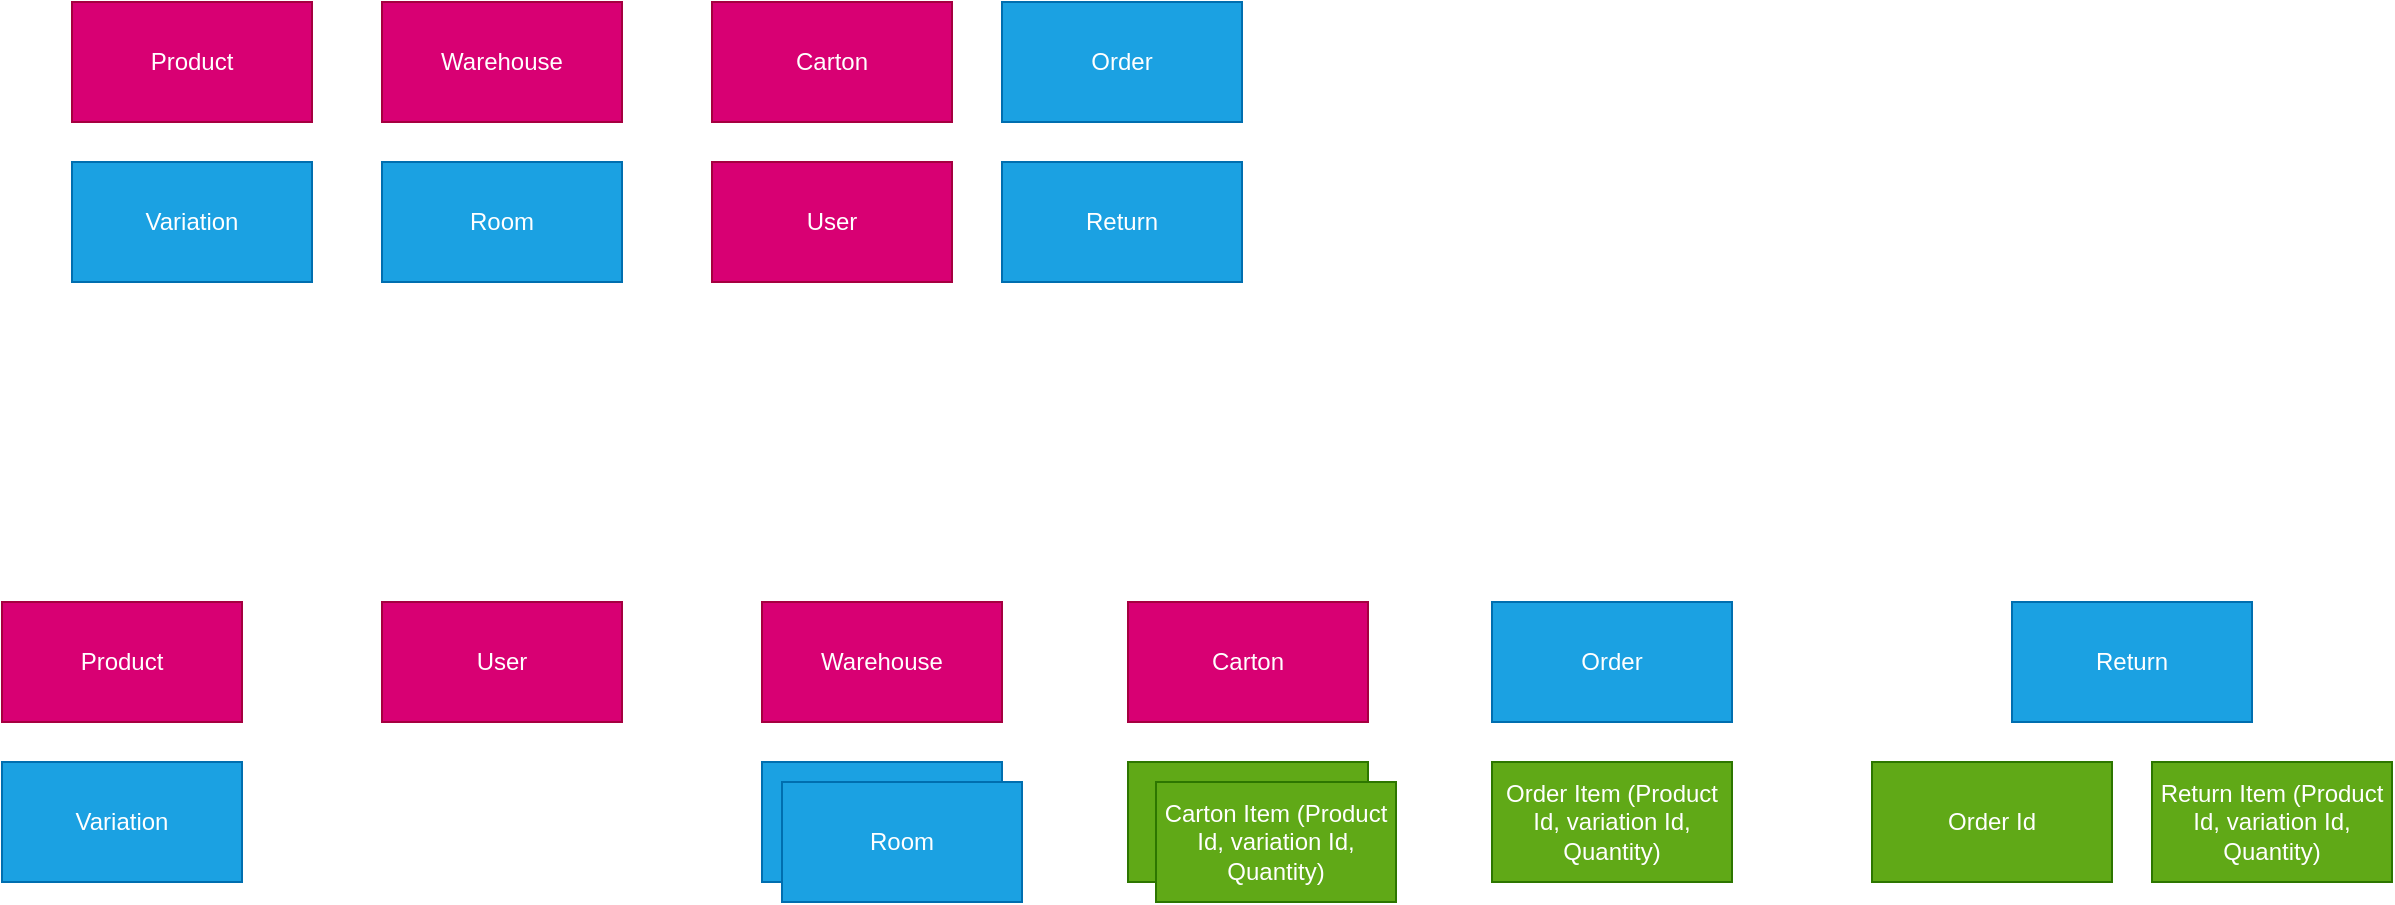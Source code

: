 <mxfile version="28.1.2">
  <diagram name="Page-1" id="H1PhHkXrhrprMWm2YBUh">
    <mxGraphModel dx="1240" dy="731" grid="1" gridSize="10" guides="1" tooltips="1" connect="1" arrows="1" fold="1" page="1" pageScale="1" pageWidth="827" pageHeight="1169" math="0" shadow="0">
      <root>
        <mxCell id="0" />
        <mxCell id="1" parent="0" />
        <mxCell id="IGcCC5jc15tnPb3lGvmd-1" value="Product" style="rounded=0;whiteSpace=wrap;html=1;fillColor=#d80073;strokeColor=#A50040;fontColor=#ffffff;" parent="1" vertex="1">
          <mxGeometry x="100" y="60" width="120" height="60" as="geometry" />
        </mxCell>
        <mxCell id="IGcCC5jc15tnPb3lGvmd-2" value="Variation" style="rounded=0;whiteSpace=wrap;html=1;fillColor=#1ba1e2;strokeColor=#006EAF;fontColor=#ffffff;" parent="1" vertex="1">
          <mxGeometry x="100" y="140" width="120" height="60" as="geometry" />
        </mxCell>
        <mxCell id="IGcCC5jc15tnPb3lGvmd-3" value="Carton" style="rounded=0;whiteSpace=wrap;html=1;fillColor=#d80073;strokeColor=#A50040;fontColor=#ffffff;" parent="1" vertex="1">
          <mxGeometry x="420" y="60" width="120" height="60" as="geometry" />
        </mxCell>
        <mxCell id="IGcCC5jc15tnPb3lGvmd-5" value="Warehouse" style="rounded=0;whiteSpace=wrap;html=1;fillColor=#d80073;fontColor=#ffffff;strokeColor=#A50040;" parent="1" vertex="1">
          <mxGeometry x="255" y="60" width="120" height="60" as="geometry" />
        </mxCell>
        <mxCell id="IGcCC5jc15tnPb3lGvmd-6" value="Room" style="rounded=0;whiteSpace=wrap;html=1;fillColor=#1ba1e2;fontColor=#ffffff;strokeColor=#006EAF;" parent="1" vertex="1">
          <mxGeometry x="255" y="140" width="120" height="60" as="geometry" />
        </mxCell>
        <mxCell id="IGcCC5jc15tnPb3lGvmd-7" value="User" style="rounded=0;whiteSpace=wrap;html=1;fillColor=#d80073;fontColor=#ffffff;strokeColor=#A50040;" parent="1" vertex="1">
          <mxGeometry x="420" y="140" width="120" height="60" as="geometry" />
        </mxCell>
        <mxCell id="IGcCC5jc15tnPb3lGvmd-12" value="Product" style="rounded=0;whiteSpace=wrap;html=1;fillColor=#d80073;strokeColor=#A50040;fontColor=#ffffff;" parent="1" vertex="1">
          <mxGeometry x="65" y="360" width="120" height="60" as="geometry" />
        </mxCell>
        <mxCell id="IGcCC5jc15tnPb3lGvmd-16" value="Variation" style="rounded=0;whiteSpace=wrap;html=1;fillColor=#1ba1e2;strokeColor=#006EAF;fontColor=#ffffff;" parent="1" vertex="1">
          <mxGeometry x="65" y="440" width="120" height="60" as="geometry" />
        </mxCell>
        <mxCell id="IGcCC5jc15tnPb3lGvmd-33" value="Carton Item" style="rounded=0;whiteSpace=wrap;html=1;fillColor=#60a917;fontColor=#ffffff;strokeColor=#2D7600;" parent="1" vertex="1">
          <mxGeometry x="628" y="440" width="120" height="60" as="geometry" />
        </mxCell>
        <mxCell id="IGcCC5jc15tnPb3lGvmd-37" value="Warehouse" style="rounded=0;whiteSpace=wrap;html=1;fillColor=#d80073;fontColor=#ffffff;strokeColor=#A50040;" parent="1" vertex="1">
          <mxGeometry x="445" y="360" width="120" height="60" as="geometry" />
        </mxCell>
        <mxCell id="IGcCC5jc15tnPb3lGvmd-44" value="Room" style="rounded=0;whiteSpace=wrap;html=1;fillColor=#1ba1e2;fontColor=#ffffff;strokeColor=#006EAF;" parent="1" vertex="1">
          <mxGeometry x="445" y="440" width="120" height="60" as="geometry" />
        </mxCell>
        <mxCell id="IGcCC5jc15tnPb3lGvmd-63" value="User" style="rounded=0;whiteSpace=wrap;html=1;fillColor=#d80073;fontColor=#ffffff;strokeColor=#A50040;" parent="1" vertex="1">
          <mxGeometry x="255" y="360" width="120" height="60" as="geometry" />
        </mxCell>
        <mxCell id="IGcCC5jc15tnPb3lGvmd-65" value="Carton Item (Product Id, variation Id, Quantity)" style="rounded=0;whiteSpace=wrap;html=1;fillColor=#60a917;fontColor=#ffffff;strokeColor=#2D7600;" parent="1" vertex="1">
          <mxGeometry x="642" y="450" width="120" height="60" as="geometry" />
        </mxCell>
        <mxCell id="IGcCC5jc15tnPb3lGvmd-66" value="Room" style="rounded=0;whiteSpace=wrap;html=1;fillColor=#1ba1e2;fontColor=#ffffff;strokeColor=#006EAF;" parent="1" vertex="1">
          <mxGeometry x="455" y="450" width="120" height="60" as="geometry" />
        </mxCell>
        <mxCell id="IGcCC5jc15tnPb3lGvmd-67" value="Carton" style="rounded=0;whiteSpace=wrap;html=1;fillColor=#d80073;strokeColor=#A50040;fontColor=#ffffff;" parent="1" vertex="1">
          <mxGeometry x="628" y="360" width="120" height="60" as="geometry" />
        </mxCell>
        <mxCell id="trwuPRJ63T7SWKCQ0eKe-2" value="Order" style="rounded=0;whiteSpace=wrap;html=1;fillColor=#1ba1e2;strokeColor=#006EAF;fontColor=#ffffff;" vertex="1" parent="1">
          <mxGeometry x="565" y="60" width="120" height="60" as="geometry" />
        </mxCell>
        <mxCell id="trwuPRJ63T7SWKCQ0eKe-3" value="Return" style="rounded=0;whiteSpace=wrap;html=1;fillColor=#1ba1e2;strokeColor=#006EAF;fontColor=#ffffff;" vertex="1" parent="1">
          <mxGeometry x="565" y="140" width="120" height="60" as="geometry" />
        </mxCell>
        <mxCell id="trwuPRJ63T7SWKCQ0eKe-4" value="Order" style="rounded=0;whiteSpace=wrap;html=1;fillColor=#1ba1e2;strokeColor=#006EAF;fontColor=#ffffff;" vertex="1" parent="1">
          <mxGeometry x="810" y="360" width="120" height="60" as="geometry" />
        </mxCell>
        <mxCell id="trwuPRJ63T7SWKCQ0eKe-5" value="Return" style="rounded=0;whiteSpace=wrap;html=1;fillColor=#1ba1e2;strokeColor=#006EAF;fontColor=#ffffff;" vertex="1" parent="1">
          <mxGeometry x="1070" y="360" width="120" height="60" as="geometry" />
        </mxCell>
        <mxCell id="trwuPRJ63T7SWKCQ0eKe-6" value="Order Id" style="rounded=0;whiteSpace=wrap;html=1;fillColor=#60a917;strokeColor=#2D7600;fontColor=#ffffff;" vertex="1" parent="1">
          <mxGeometry x="1000" y="440" width="120" height="60" as="geometry" />
        </mxCell>
        <mxCell id="trwuPRJ63T7SWKCQ0eKe-7" value="Order Item (Product Id, variation Id, Quantity)" style="rounded=0;whiteSpace=wrap;html=1;fillColor=#60a917;fontColor=#ffffff;strokeColor=#2D7600;" vertex="1" parent="1">
          <mxGeometry x="810" y="440" width="120" height="60" as="geometry" />
        </mxCell>
        <mxCell id="trwuPRJ63T7SWKCQ0eKe-8" value="Return Item (Product Id, variation Id, Quantity)" style="rounded=0;whiteSpace=wrap;html=1;fillColor=#60a917;fontColor=#ffffff;strokeColor=#2D7600;" vertex="1" parent="1">
          <mxGeometry x="1140" y="440" width="120" height="60" as="geometry" />
        </mxCell>
      </root>
    </mxGraphModel>
  </diagram>
</mxfile>
